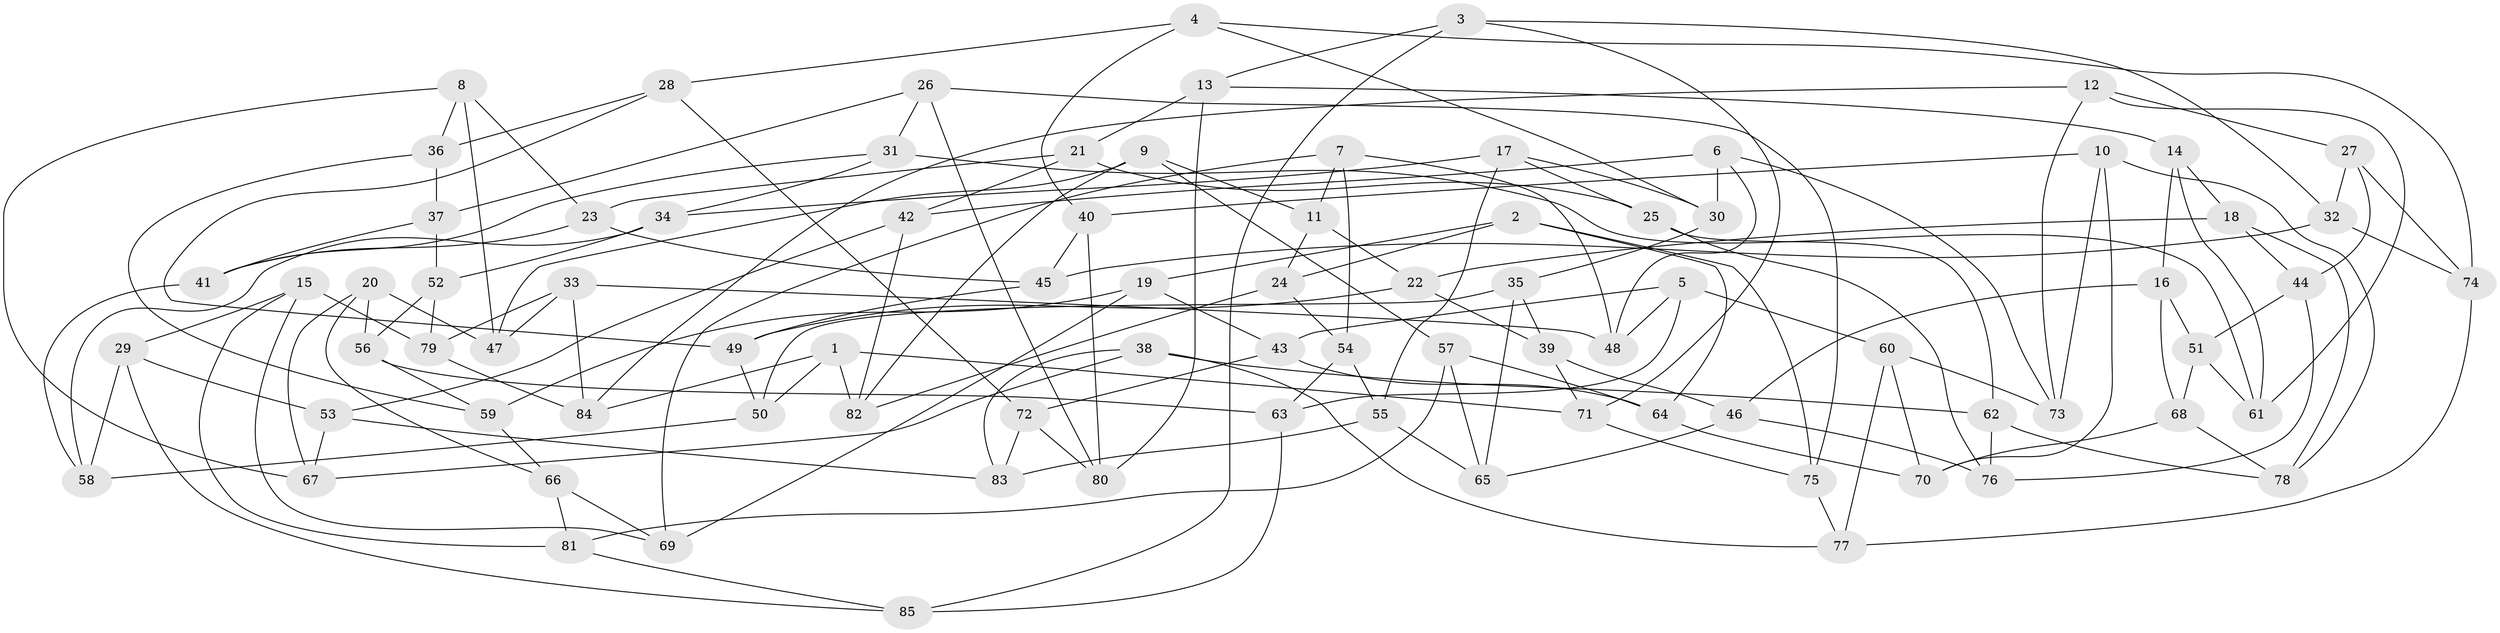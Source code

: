 // coarse degree distribution, {4: 0.33962264150943394, 6: 0.5094339622641509, 3: 0.05660377358490566, 5: 0.09433962264150944}
// Generated by graph-tools (version 1.1) at 2025/52/02/27/25 19:52:34]
// undirected, 85 vertices, 170 edges
graph export_dot {
graph [start="1"]
  node [color=gray90,style=filled];
  1;
  2;
  3;
  4;
  5;
  6;
  7;
  8;
  9;
  10;
  11;
  12;
  13;
  14;
  15;
  16;
  17;
  18;
  19;
  20;
  21;
  22;
  23;
  24;
  25;
  26;
  27;
  28;
  29;
  30;
  31;
  32;
  33;
  34;
  35;
  36;
  37;
  38;
  39;
  40;
  41;
  42;
  43;
  44;
  45;
  46;
  47;
  48;
  49;
  50;
  51;
  52;
  53;
  54;
  55;
  56;
  57;
  58;
  59;
  60;
  61;
  62;
  63;
  64;
  65;
  66;
  67;
  68;
  69;
  70;
  71;
  72;
  73;
  74;
  75;
  76;
  77;
  78;
  79;
  80;
  81;
  82;
  83;
  84;
  85;
  1 -- 84;
  1 -- 82;
  1 -- 71;
  1 -- 50;
  2 -- 24;
  2 -- 19;
  2 -- 75;
  2 -- 64;
  3 -- 71;
  3 -- 13;
  3 -- 85;
  3 -- 32;
  4 -- 30;
  4 -- 74;
  4 -- 28;
  4 -- 40;
  5 -- 63;
  5 -- 48;
  5 -- 43;
  5 -- 60;
  6 -- 48;
  6 -- 73;
  6 -- 42;
  6 -- 30;
  7 -- 11;
  7 -- 69;
  7 -- 54;
  7 -- 48;
  8 -- 47;
  8 -- 67;
  8 -- 36;
  8 -- 23;
  9 -- 82;
  9 -- 11;
  9 -- 47;
  9 -- 57;
  10 -- 73;
  10 -- 70;
  10 -- 78;
  10 -- 40;
  11 -- 24;
  11 -- 22;
  12 -- 27;
  12 -- 73;
  12 -- 61;
  12 -- 84;
  13 -- 80;
  13 -- 14;
  13 -- 21;
  14 -- 16;
  14 -- 18;
  14 -- 61;
  15 -- 29;
  15 -- 79;
  15 -- 81;
  15 -- 69;
  16 -- 68;
  16 -- 51;
  16 -- 46;
  17 -- 25;
  17 -- 30;
  17 -- 34;
  17 -- 55;
  18 -- 44;
  18 -- 78;
  18 -- 22;
  19 -- 43;
  19 -- 69;
  19 -- 59;
  20 -- 47;
  20 -- 56;
  20 -- 67;
  20 -- 66;
  21 -- 25;
  21 -- 23;
  21 -- 42;
  22 -- 49;
  22 -- 39;
  23 -- 41;
  23 -- 45;
  24 -- 54;
  24 -- 82;
  25 -- 76;
  25 -- 62;
  26 -- 80;
  26 -- 37;
  26 -- 75;
  26 -- 31;
  27 -- 44;
  27 -- 32;
  27 -- 74;
  28 -- 49;
  28 -- 72;
  28 -- 36;
  29 -- 53;
  29 -- 58;
  29 -- 85;
  30 -- 35;
  31 -- 61;
  31 -- 34;
  31 -- 41;
  32 -- 45;
  32 -- 74;
  33 -- 84;
  33 -- 48;
  33 -- 79;
  33 -- 47;
  34 -- 52;
  34 -- 58;
  35 -- 39;
  35 -- 65;
  35 -- 50;
  36 -- 37;
  36 -- 59;
  37 -- 41;
  37 -- 52;
  38 -- 83;
  38 -- 62;
  38 -- 77;
  38 -- 67;
  39 -- 46;
  39 -- 71;
  40 -- 45;
  40 -- 80;
  41 -- 58;
  42 -- 82;
  42 -- 53;
  43 -- 72;
  43 -- 64;
  44 -- 51;
  44 -- 76;
  45 -- 49;
  46 -- 76;
  46 -- 65;
  49 -- 50;
  50 -- 58;
  51 -- 68;
  51 -- 61;
  52 -- 56;
  52 -- 79;
  53 -- 83;
  53 -- 67;
  54 -- 63;
  54 -- 55;
  55 -- 83;
  55 -- 65;
  56 -- 59;
  56 -- 63;
  57 -- 81;
  57 -- 65;
  57 -- 64;
  59 -- 66;
  60 -- 73;
  60 -- 70;
  60 -- 77;
  62 -- 76;
  62 -- 78;
  63 -- 85;
  64 -- 70;
  66 -- 69;
  66 -- 81;
  68 -- 78;
  68 -- 70;
  71 -- 75;
  72 -- 83;
  72 -- 80;
  74 -- 77;
  75 -- 77;
  79 -- 84;
  81 -- 85;
}
